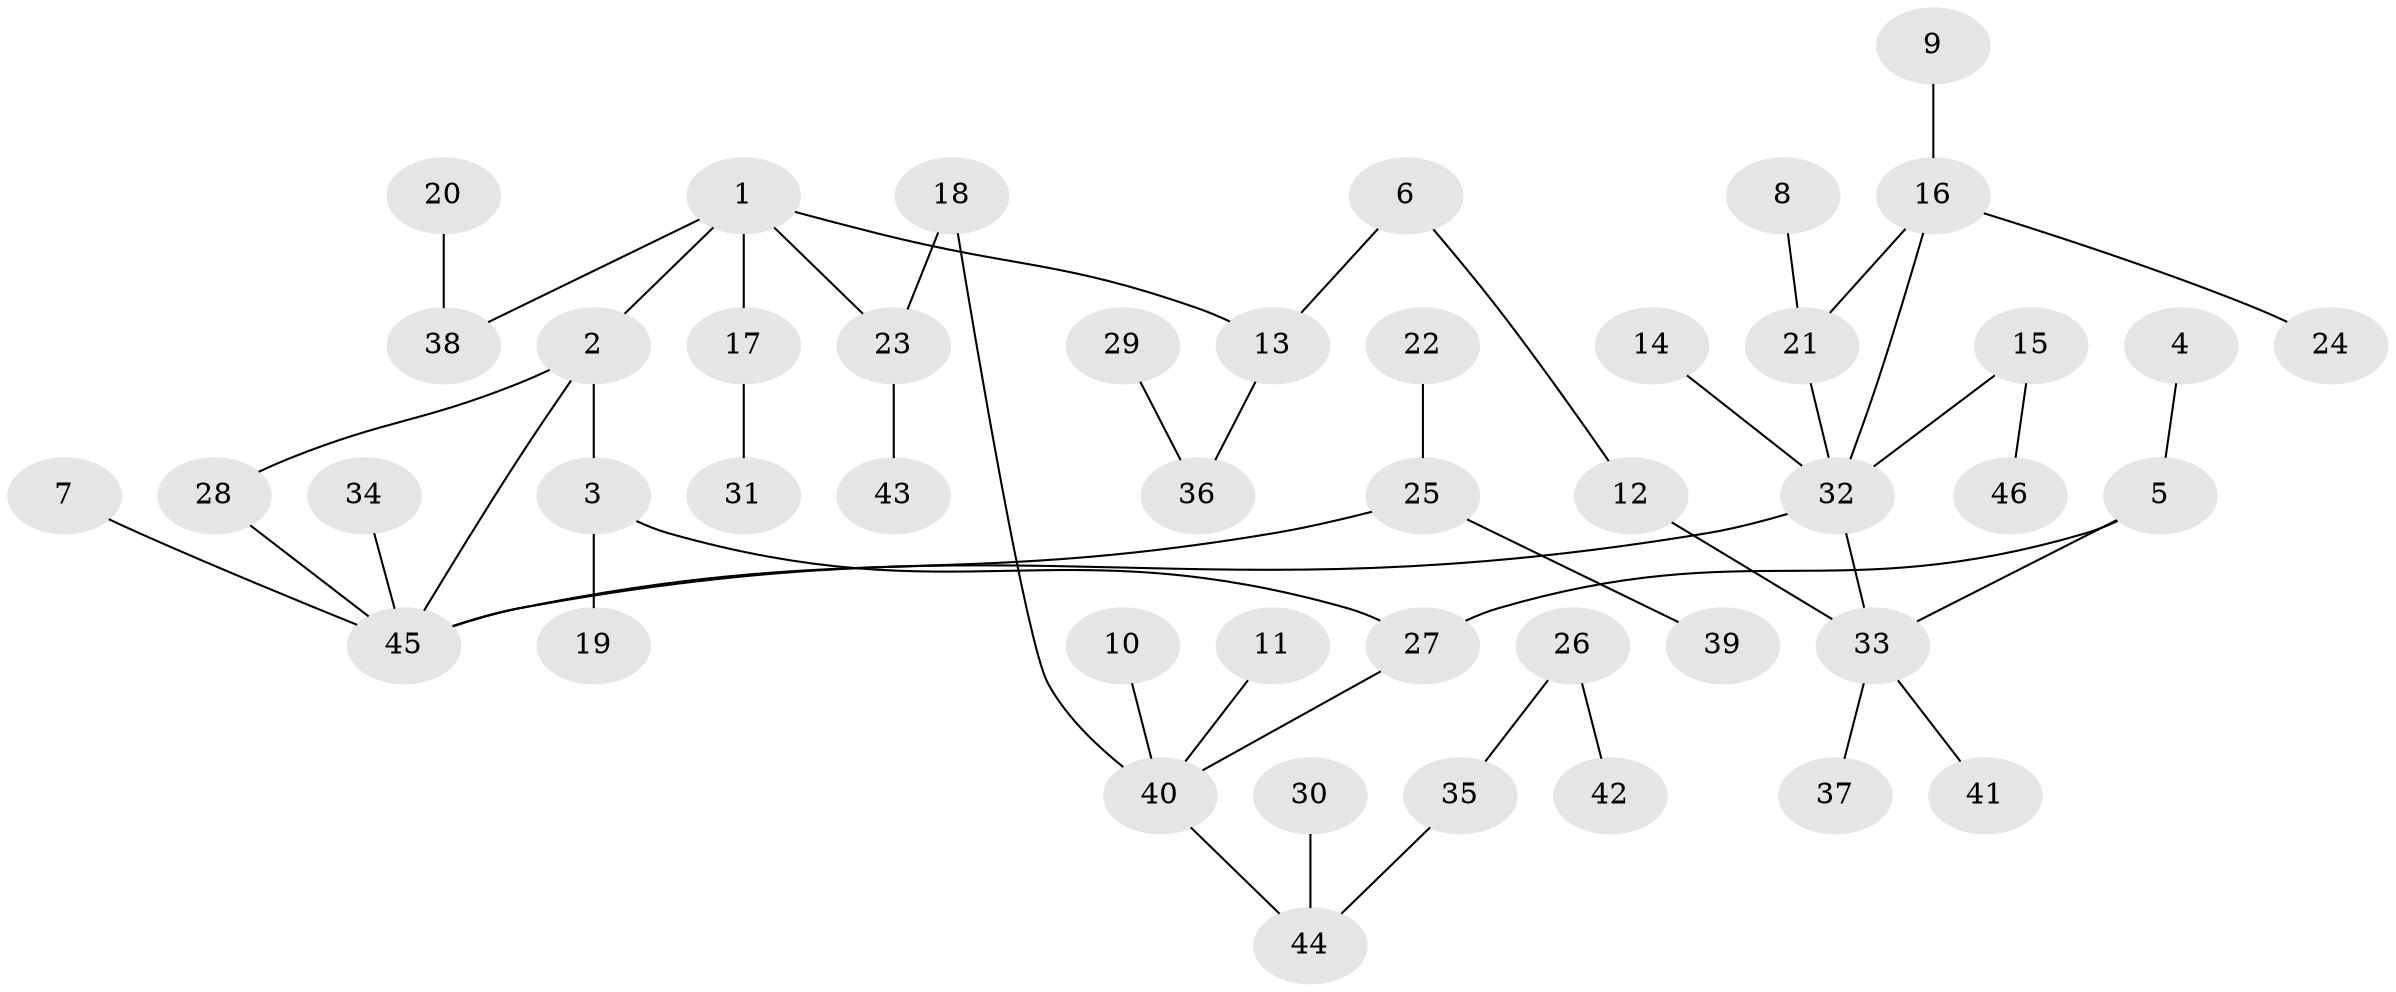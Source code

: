 // original degree distribution, {5: 0.06593406593406594, 3: 0.21978021978021978, 4: 0.054945054945054944, 1: 0.4725274725274725, 7: 0.01098901098901099, 2: 0.17582417582417584}
// Generated by graph-tools (version 1.1) at 2025/49/03/09/25 03:49:17]
// undirected, 46 vertices, 50 edges
graph export_dot {
graph [start="1"]
  node [color=gray90,style=filled];
  1;
  2;
  3;
  4;
  5;
  6;
  7;
  8;
  9;
  10;
  11;
  12;
  13;
  14;
  15;
  16;
  17;
  18;
  19;
  20;
  21;
  22;
  23;
  24;
  25;
  26;
  27;
  28;
  29;
  30;
  31;
  32;
  33;
  34;
  35;
  36;
  37;
  38;
  39;
  40;
  41;
  42;
  43;
  44;
  45;
  46;
  1 -- 2 [weight=1.0];
  1 -- 13 [weight=1.0];
  1 -- 17 [weight=1.0];
  1 -- 23 [weight=1.0];
  1 -- 38 [weight=1.0];
  2 -- 3 [weight=1.0];
  2 -- 28 [weight=1.0];
  2 -- 45 [weight=1.0];
  3 -- 19 [weight=1.0];
  3 -- 27 [weight=1.0];
  4 -- 5 [weight=1.0];
  5 -- 27 [weight=1.0];
  5 -- 33 [weight=1.0];
  6 -- 12 [weight=1.0];
  6 -- 13 [weight=1.0];
  7 -- 45 [weight=1.0];
  8 -- 21 [weight=1.0];
  9 -- 16 [weight=1.0];
  10 -- 40 [weight=1.0];
  11 -- 40 [weight=1.0];
  12 -- 33 [weight=1.0];
  13 -- 36 [weight=1.0];
  14 -- 32 [weight=1.0];
  15 -- 32 [weight=1.0];
  15 -- 46 [weight=1.0];
  16 -- 21 [weight=1.0];
  16 -- 24 [weight=1.0];
  16 -- 32 [weight=1.0];
  17 -- 31 [weight=1.0];
  18 -- 23 [weight=1.0];
  18 -- 40 [weight=1.0];
  20 -- 38 [weight=1.0];
  21 -- 32 [weight=1.0];
  22 -- 25 [weight=1.0];
  23 -- 43 [weight=1.0];
  25 -- 39 [weight=1.0];
  25 -- 45 [weight=1.0];
  26 -- 35 [weight=1.0];
  26 -- 42 [weight=1.0];
  27 -- 40 [weight=1.0];
  28 -- 45 [weight=1.0];
  29 -- 36 [weight=1.0];
  30 -- 44 [weight=1.0];
  32 -- 33 [weight=1.0];
  32 -- 45 [weight=1.0];
  33 -- 37 [weight=1.0];
  33 -- 41 [weight=1.0];
  34 -- 45 [weight=1.0];
  35 -- 44 [weight=1.0];
  40 -- 44 [weight=1.0];
}
